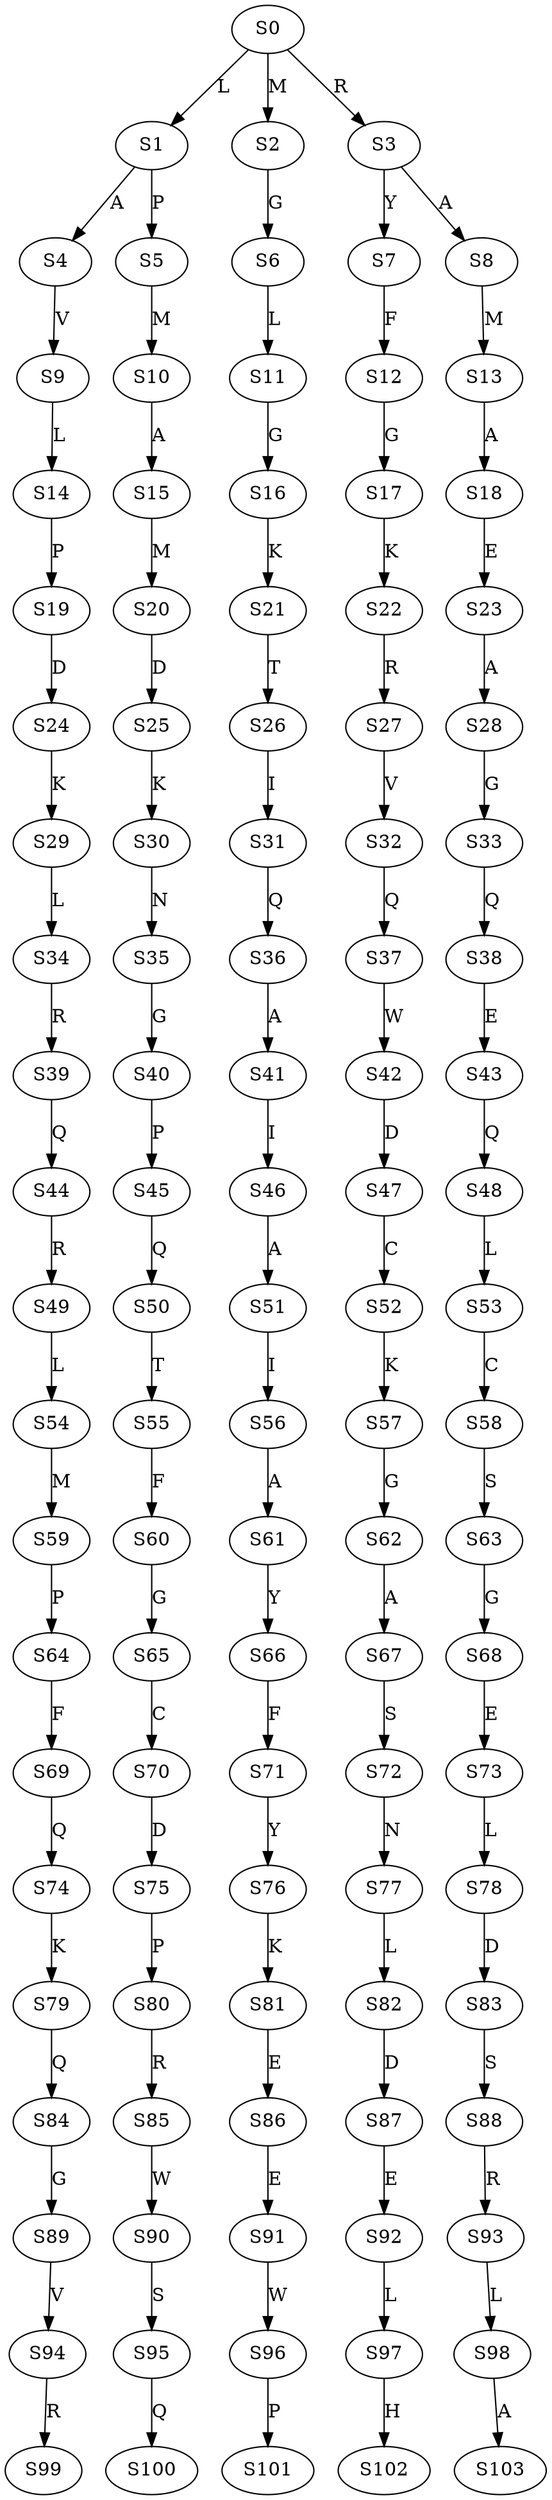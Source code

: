 strict digraph  {
	S0 -> S1 [ label = L ];
	S0 -> S2 [ label = M ];
	S0 -> S3 [ label = R ];
	S1 -> S4 [ label = A ];
	S1 -> S5 [ label = P ];
	S2 -> S6 [ label = G ];
	S3 -> S7 [ label = Y ];
	S3 -> S8 [ label = A ];
	S4 -> S9 [ label = V ];
	S5 -> S10 [ label = M ];
	S6 -> S11 [ label = L ];
	S7 -> S12 [ label = F ];
	S8 -> S13 [ label = M ];
	S9 -> S14 [ label = L ];
	S10 -> S15 [ label = A ];
	S11 -> S16 [ label = G ];
	S12 -> S17 [ label = G ];
	S13 -> S18 [ label = A ];
	S14 -> S19 [ label = P ];
	S15 -> S20 [ label = M ];
	S16 -> S21 [ label = K ];
	S17 -> S22 [ label = K ];
	S18 -> S23 [ label = E ];
	S19 -> S24 [ label = D ];
	S20 -> S25 [ label = D ];
	S21 -> S26 [ label = T ];
	S22 -> S27 [ label = R ];
	S23 -> S28 [ label = A ];
	S24 -> S29 [ label = K ];
	S25 -> S30 [ label = K ];
	S26 -> S31 [ label = I ];
	S27 -> S32 [ label = V ];
	S28 -> S33 [ label = G ];
	S29 -> S34 [ label = L ];
	S30 -> S35 [ label = N ];
	S31 -> S36 [ label = Q ];
	S32 -> S37 [ label = Q ];
	S33 -> S38 [ label = Q ];
	S34 -> S39 [ label = R ];
	S35 -> S40 [ label = G ];
	S36 -> S41 [ label = A ];
	S37 -> S42 [ label = W ];
	S38 -> S43 [ label = E ];
	S39 -> S44 [ label = Q ];
	S40 -> S45 [ label = P ];
	S41 -> S46 [ label = I ];
	S42 -> S47 [ label = D ];
	S43 -> S48 [ label = Q ];
	S44 -> S49 [ label = R ];
	S45 -> S50 [ label = Q ];
	S46 -> S51 [ label = A ];
	S47 -> S52 [ label = C ];
	S48 -> S53 [ label = L ];
	S49 -> S54 [ label = L ];
	S50 -> S55 [ label = T ];
	S51 -> S56 [ label = I ];
	S52 -> S57 [ label = K ];
	S53 -> S58 [ label = C ];
	S54 -> S59 [ label = M ];
	S55 -> S60 [ label = F ];
	S56 -> S61 [ label = A ];
	S57 -> S62 [ label = G ];
	S58 -> S63 [ label = S ];
	S59 -> S64 [ label = P ];
	S60 -> S65 [ label = G ];
	S61 -> S66 [ label = Y ];
	S62 -> S67 [ label = A ];
	S63 -> S68 [ label = G ];
	S64 -> S69 [ label = F ];
	S65 -> S70 [ label = C ];
	S66 -> S71 [ label = F ];
	S67 -> S72 [ label = S ];
	S68 -> S73 [ label = E ];
	S69 -> S74 [ label = Q ];
	S70 -> S75 [ label = D ];
	S71 -> S76 [ label = Y ];
	S72 -> S77 [ label = N ];
	S73 -> S78 [ label = L ];
	S74 -> S79 [ label = K ];
	S75 -> S80 [ label = P ];
	S76 -> S81 [ label = K ];
	S77 -> S82 [ label = L ];
	S78 -> S83 [ label = D ];
	S79 -> S84 [ label = Q ];
	S80 -> S85 [ label = R ];
	S81 -> S86 [ label = E ];
	S82 -> S87 [ label = D ];
	S83 -> S88 [ label = S ];
	S84 -> S89 [ label = G ];
	S85 -> S90 [ label = W ];
	S86 -> S91 [ label = E ];
	S87 -> S92 [ label = E ];
	S88 -> S93 [ label = R ];
	S89 -> S94 [ label = V ];
	S90 -> S95 [ label = S ];
	S91 -> S96 [ label = W ];
	S92 -> S97 [ label = L ];
	S93 -> S98 [ label = L ];
	S94 -> S99 [ label = R ];
	S95 -> S100 [ label = Q ];
	S96 -> S101 [ label = P ];
	S97 -> S102 [ label = H ];
	S98 -> S103 [ label = A ];
}
